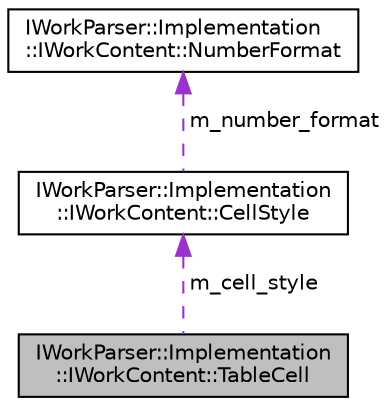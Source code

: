 digraph "IWorkParser::Implementation::IWorkContent::TableCell"
{
  edge [fontname="Helvetica",fontsize="10",labelfontname="Helvetica",labelfontsize="10"];
  node [fontname="Helvetica",fontsize="10",shape=record];
  Node1 [label="IWorkParser::Implementation\l::IWorkContent::TableCell",height=0.2,width=0.4,color="black", fillcolor="grey75", style="filled", fontcolor="black"];
  Node2 -> Node1 [dir="back",color="darkorchid3",fontsize="10",style="dashed",label=" m_cell_style" ,fontname="Helvetica"];
  Node2 [label="IWorkParser::Implementation\l::IWorkContent::CellStyle",height=0.2,width=0.4,color="black", fillcolor="white", style="filled",URL="$struct_i_work_parser_1_1_implementation_1_1_i_work_content_1_1_cell_style.html"];
  Node3 -> Node2 [dir="back",color="darkorchid3",fontsize="10",style="dashed",label=" m_number_format" ,fontname="Helvetica"];
  Node3 [label="IWorkParser::Implementation\l::IWorkContent::NumberFormat",height=0.2,width=0.4,color="black", fillcolor="white", style="filled",URL="$struct_i_work_parser_1_1_implementation_1_1_i_work_content_1_1_number_format.html"];
}
